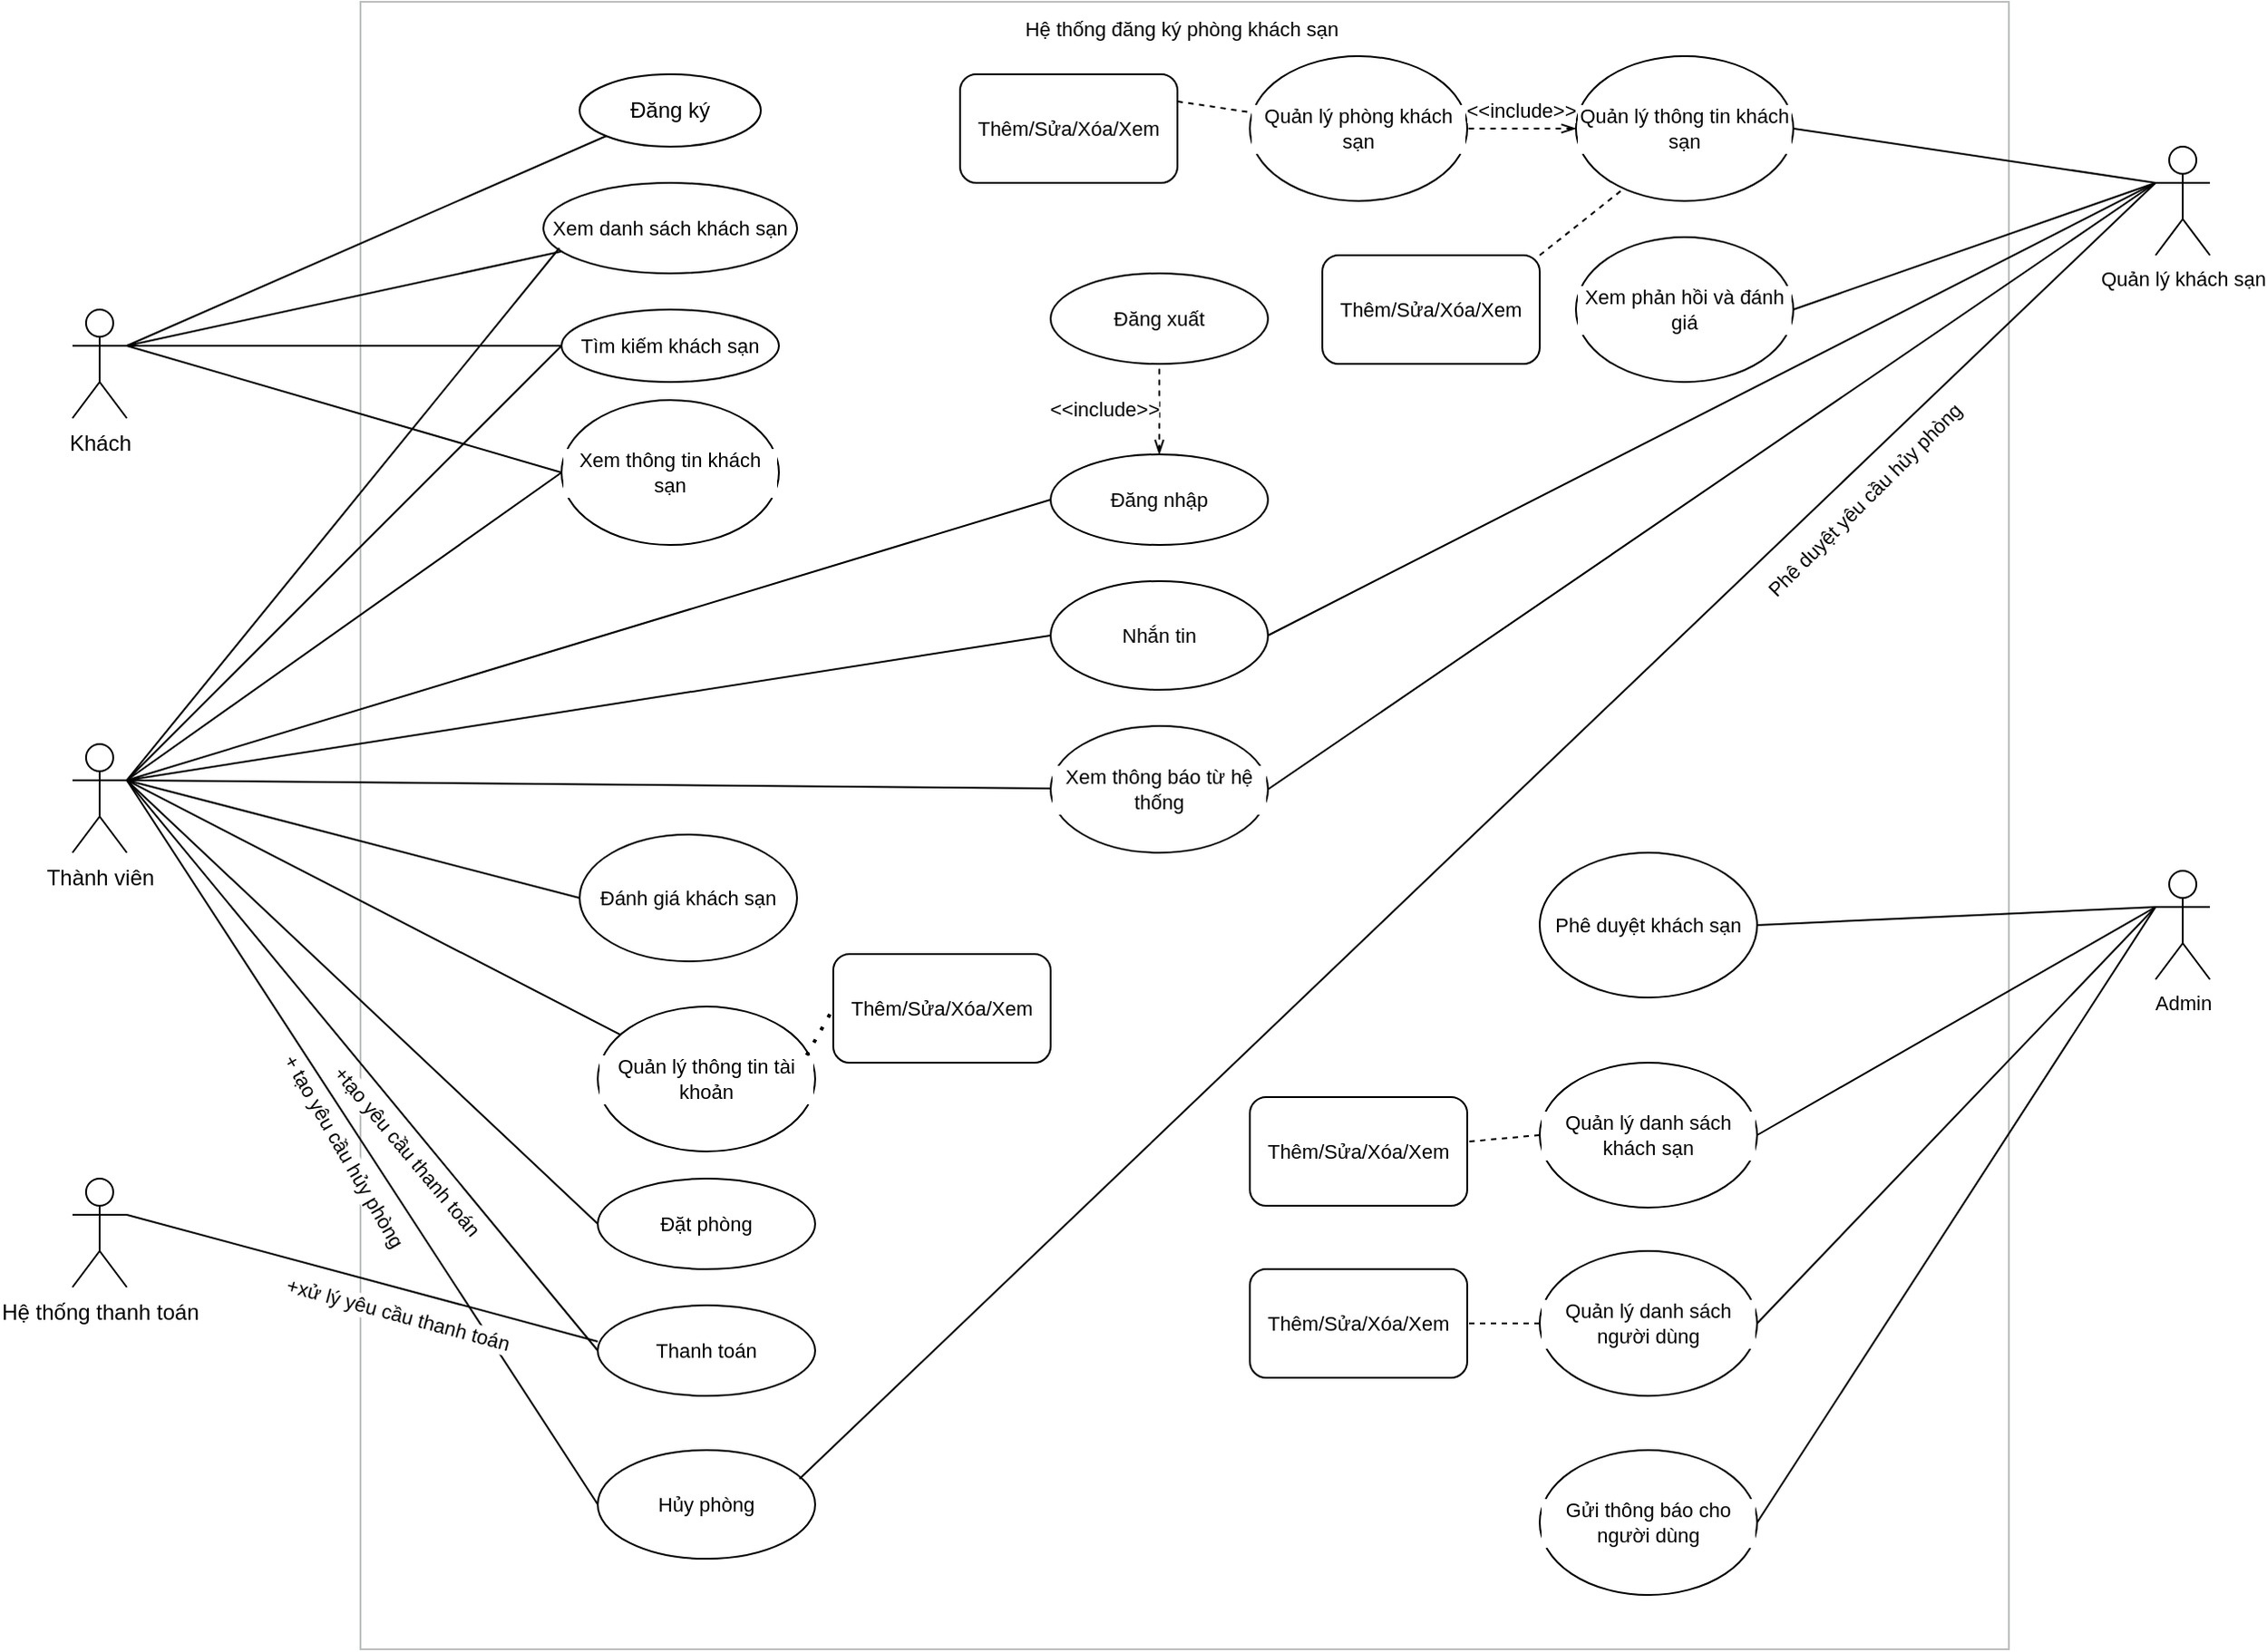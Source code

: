 <mxfile version="24.2.5" type="github">
  <diagram name="Trang-1" id="ioek387qrRdmIGyc7u4-">
    <mxGraphModel dx="1011" dy="2114" grid="1" gridSize="10" guides="1" tooltips="1" connect="1" arrows="0" fold="1" page="1" pageScale="1" pageWidth="827" pageHeight="1169" math="0" shadow="0">
      <root>
        <mxCell id="0" />
        <mxCell id="1" parent="0" />
        <mxCell id="78tY0NBdZWDRtrTWCJN6-13" value="" style="whiteSpace=wrap;html=1;aspect=fixed;fontFamily=Helvetica;fontSize=11;fontColor=default;labelBackgroundColor=default;strokeColor=#bdbfbf;" vertex="1" parent="1">
          <mxGeometry x="249" y="-1140" width="910" height="910" as="geometry" />
        </mxCell>
        <mxCell id="78tY0NBdZWDRtrTWCJN6-12" style="edgeStyle=none;rounded=0;orthogonalLoop=1;jettySize=auto;html=1;exitX=1;exitY=0.333;exitDx=0;exitDy=0;exitPerimeter=0;entryX=0;entryY=1;entryDx=0;entryDy=0;strokeColor=default;align=center;verticalAlign=middle;fontFamily=Helvetica;fontSize=11;fontColor=default;labelBackgroundColor=default;endArrow=none;endFill=0;" edge="1" parent="1" source="78tY0NBdZWDRtrTWCJN6-1" target="78tY0NBdZWDRtrTWCJN6-10">
          <mxGeometry relative="1" as="geometry" />
        </mxCell>
        <mxCell id="78tY0NBdZWDRtrTWCJN6-18" style="edgeStyle=none;rounded=0;orthogonalLoop=1;jettySize=auto;html=1;exitX=1;exitY=0.333;exitDx=0;exitDy=0;exitPerimeter=0;strokeColor=default;align=center;verticalAlign=middle;fontFamily=Helvetica;fontSize=11;fontColor=default;labelBackgroundColor=default;endArrow=none;endFill=0;" edge="1" parent="1" source="78tY0NBdZWDRtrTWCJN6-1" target="78tY0NBdZWDRtrTWCJN6-17">
          <mxGeometry relative="1" as="geometry" />
        </mxCell>
        <mxCell id="78tY0NBdZWDRtrTWCJN6-20" style="edgeStyle=none;rounded=0;orthogonalLoop=1;jettySize=auto;html=1;exitX=1;exitY=0.333;exitDx=0;exitDy=0;exitPerimeter=0;strokeColor=default;align=center;verticalAlign=middle;fontFamily=Helvetica;fontSize=11;fontColor=default;labelBackgroundColor=default;endArrow=none;endFill=0;" edge="1" parent="1" source="78tY0NBdZWDRtrTWCJN6-1" target="78tY0NBdZWDRtrTWCJN6-19">
          <mxGeometry relative="1" as="geometry" />
        </mxCell>
        <mxCell id="78tY0NBdZWDRtrTWCJN6-35" style="edgeStyle=none;rounded=0;orthogonalLoop=1;jettySize=auto;html=1;exitX=1;exitY=0.333;exitDx=0;exitDy=0;exitPerimeter=0;entryX=0;entryY=0.5;entryDx=0;entryDy=0;strokeColor=default;align=center;verticalAlign=middle;fontFamily=Helvetica;fontSize=11;fontColor=default;labelBackgroundColor=default;endArrow=none;endFill=0;" edge="1" parent="1" source="78tY0NBdZWDRtrTWCJN6-1" target="78tY0NBdZWDRtrTWCJN6-33">
          <mxGeometry relative="1" as="geometry" />
        </mxCell>
        <mxCell id="78tY0NBdZWDRtrTWCJN6-1" value="Khách&lt;div&gt;&lt;br&gt;&lt;/div&gt;" style="shape=umlActor;verticalLabelPosition=bottom;verticalAlign=top;html=1;outlineConnect=0;" vertex="1" parent="1">
          <mxGeometry x="90" y="-970" width="30" height="60" as="geometry" />
        </mxCell>
        <mxCell id="78tY0NBdZWDRtrTWCJN6-22" style="edgeStyle=none;rounded=0;orthogonalLoop=1;jettySize=auto;html=1;exitX=1;exitY=0.333;exitDx=0;exitDy=0;exitPerimeter=0;entryX=0;entryY=0.5;entryDx=0;entryDy=0;strokeColor=default;align=center;verticalAlign=middle;fontFamily=Helvetica;fontSize=11;fontColor=default;labelBackgroundColor=default;endArrow=none;endFill=0;" edge="1" parent="1" source="78tY0NBdZWDRtrTWCJN6-2" target="78tY0NBdZWDRtrTWCJN6-19">
          <mxGeometry relative="1" as="geometry" />
        </mxCell>
        <mxCell id="78tY0NBdZWDRtrTWCJN6-24" style="edgeStyle=none;rounded=0;orthogonalLoop=1;jettySize=auto;html=1;exitX=1;exitY=0.333;exitDx=0;exitDy=0;exitPerimeter=0;entryX=0;entryY=0.5;entryDx=0;entryDy=0;strokeColor=default;align=center;verticalAlign=middle;fontFamily=Helvetica;fontSize=11;fontColor=default;labelBackgroundColor=default;endArrow=none;endFill=0;" edge="1" parent="1" source="78tY0NBdZWDRtrTWCJN6-2" target="78tY0NBdZWDRtrTWCJN6-23">
          <mxGeometry relative="1" as="geometry" />
        </mxCell>
        <mxCell id="78tY0NBdZWDRtrTWCJN6-32" style="edgeStyle=none;rounded=0;orthogonalLoop=1;jettySize=auto;html=1;exitX=1;exitY=0.333;exitDx=0;exitDy=0;exitPerimeter=0;entryX=0;entryY=0.5;entryDx=0;entryDy=0;strokeColor=default;align=center;verticalAlign=middle;fontFamily=Helvetica;fontSize=11;fontColor=default;labelBackgroundColor=default;endArrow=none;endFill=0;" edge="1" parent="1" source="78tY0NBdZWDRtrTWCJN6-2" target="78tY0NBdZWDRtrTWCJN6-31">
          <mxGeometry relative="1" as="geometry" />
        </mxCell>
        <mxCell id="78tY0NBdZWDRtrTWCJN6-36" style="edgeStyle=none;rounded=0;orthogonalLoop=1;jettySize=auto;html=1;exitX=1;exitY=0.333;exitDx=0;exitDy=0;exitPerimeter=0;entryX=0;entryY=0.5;entryDx=0;entryDy=0;strokeColor=default;align=center;verticalAlign=middle;fontFamily=Helvetica;fontSize=11;fontColor=default;labelBackgroundColor=default;endArrow=none;endFill=0;" edge="1" parent="1" source="78tY0NBdZWDRtrTWCJN6-2" target="78tY0NBdZWDRtrTWCJN6-33">
          <mxGeometry relative="1" as="geometry" />
        </mxCell>
        <mxCell id="78tY0NBdZWDRtrTWCJN6-38" style="edgeStyle=none;rounded=0;orthogonalLoop=1;jettySize=auto;html=1;exitX=1;exitY=0.333;exitDx=0;exitDy=0;exitPerimeter=0;strokeColor=default;align=center;verticalAlign=middle;fontFamily=Helvetica;fontSize=11;fontColor=default;labelBackgroundColor=default;endArrow=none;endFill=0;" edge="1" parent="1" source="78tY0NBdZWDRtrTWCJN6-2" target="78tY0NBdZWDRtrTWCJN6-37">
          <mxGeometry relative="1" as="geometry" />
        </mxCell>
        <mxCell id="78tY0NBdZWDRtrTWCJN6-40" style="edgeStyle=none;rounded=0;orthogonalLoop=1;jettySize=auto;html=1;exitX=1;exitY=0.333;exitDx=0;exitDy=0;exitPerimeter=0;entryX=0;entryY=0.5;entryDx=0;entryDy=0;strokeColor=default;align=center;verticalAlign=middle;fontFamily=Helvetica;fontSize=11;fontColor=default;labelBackgroundColor=default;endArrow=none;endFill=0;" edge="1" parent="1" source="78tY0NBdZWDRtrTWCJN6-2" target="78tY0NBdZWDRtrTWCJN6-39">
          <mxGeometry relative="1" as="geometry" />
        </mxCell>
        <mxCell id="78tY0NBdZWDRtrTWCJN6-42" style="edgeStyle=none;rounded=0;orthogonalLoop=1;jettySize=auto;html=1;exitX=1;exitY=0.333;exitDx=0;exitDy=0;exitPerimeter=0;strokeColor=default;align=center;verticalAlign=middle;fontFamily=Helvetica;fontSize=11;fontColor=default;labelBackgroundColor=default;endArrow=none;endFill=0;" edge="1" parent="1" source="78tY0NBdZWDRtrTWCJN6-2" target="78tY0NBdZWDRtrTWCJN6-41">
          <mxGeometry relative="1" as="geometry" />
        </mxCell>
        <mxCell id="78tY0NBdZWDRtrTWCJN6-47" style="edgeStyle=none;rounded=0;orthogonalLoop=1;jettySize=auto;html=1;exitX=1;exitY=0.333;exitDx=0;exitDy=0;exitPerimeter=0;entryX=0;entryY=0.5;entryDx=0;entryDy=0;strokeColor=default;align=center;verticalAlign=middle;fontFamily=Helvetica;fontSize=11;fontColor=default;labelBackgroundColor=default;endArrow=none;endFill=0;" edge="1" parent="1" source="78tY0NBdZWDRtrTWCJN6-2" target="78tY0NBdZWDRtrTWCJN6-46">
          <mxGeometry relative="1" as="geometry" />
        </mxCell>
        <mxCell id="78tY0NBdZWDRtrTWCJN6-49" style="edgeStyle=none;rounded=0;orthogonalLoop=1;jettySize=auto;html=1;exitX=1;exitY=0.333;exitDx=0;exitDy=0;exitPerimeter=0;entryX=0;entryY=0.5;entryDx=0;entryDy=0;strokeColor=default;align=center;verticalAlign=middle;fontFamily=Helvetica;fontSize=11;fontColor=default;labelBackgroundColor=default;endArrow=none;endFill=0;" edge="1" parent="1" source="78tY0NBdZWDRtrTWCJN6-2" target="78tY0NBdZWDRtrTWCJN6-48">
          <mxGeometry relative="1" as="geometry" />
        </mxCell>
        <mxCell id="78tY0NBdZWDRtrTWCJN6-55" style="edgeStyle=none;rounded=0;orthogonalLoop=1;jettySize=auto;html=1;exitX=1;exitY=0.333;exitDx=0;exitDy=0;exitPerimeter=0;entryX=0;entryY=0.5;entryDx=0;entryDy=0;strokeColor=default;align=center;verticalAlign=middle;fontFamily=Helvetica;fontSize=11;fontColor=default;labelBackgroundColor=default;endArrow=none;endFill=0;" edge="1" parent="1" source="78tY0NBdZWDRtrTWCJN6-2" target="78tY0NBdZWDRtrTWCJN6-54">
          <mxGeometry relative="1" as="geometry" />
        </mxCell>
        <mxCell id="78tY0NBdZWDRtrTWCJN6-2" value="Thành viên" style="shape=umlActor;verticalLabelPosition=bottom;verticalAlign=top;html=1;outlineConnect=0;" vertex="1" parent="1">
          <mxGeometry x="90" y="-730" width="30" height="60" as="geometry" />
        </mxCell>
        <mxCell id="78tY0NBdZWDRtrTWCJN6-50" style="edgeStyle=none;rounded=0;orthogonalLoop=1;jettySize=auto;html=1;exitX=1;exitY=0.333;exitDx=0;exitDy=0;exitPerimeter=0;strokeColor=default;align=center;verticalAlign=middle;fontFamily=Helvetica;fontSize=11;fontColor=default;labelBackgroundColor=default;endArrow=none;endFill=0;" edge="1" parent="1" source="78tY0NBdZWDRtrTWCJN6-3">
          <mxGeometry relative="1" as="geometry">
            <mxPoint x="380" y="-400" as="targetPoint" />
          </mxGeometry>
        </mxCell>
        <mxCell id="78tY0NBdZWDRtrTWCJN6-3" value="Hệ thống thanh toán" style="shape=umlActor;verticalLabelPosition=bottom;verticalAlign=top;html=1;outlineConnect=0;" vertex="1" parent="1">
          <mxGeometry x="90" y="-490" width="30" height="60" as="geometry" />
        </mxCell>
        <mxCell id="78tY0NBdZWDRtrTWCJN6-10" value="Đăng ký" style="ellipse;whiteSpace=wrap;html=1;strokeColor=default;" vertex="1" parent="1">
          <mxGeometry x="370" y="-1100" width="100" height="40" as="geometry" />
        </mxCell>
        <mxCell id="78tY0NBdZWDRtrTWCJN6-17" value="Xem danh sách khách sạn" style="ellipse;whiteSpace=wrap;html=1;fontFamily=Helvetica;fontSize=11;fontColor=default;labelBackgroundColor=default;" vertex="1" parent="1">
          <mxGeometry x="350" y="-1040" width="140" height="50" as="geometry" />
        </mxCell>
        <mxCell id="78tY0NBdZWDRtrTWCJN6-19" value="Tìm kiếm khách sạn" style="ellipse;whiteSpace=wrap;html=1;fontFamily=Helvetica;fontSize=11;fontColor=default;labelBackgroundColor=default;" vertex="1" parent="1">
          <mxGeometry x="360" y="-970" width="120" height="40" as="geometry" />
        </mxCell>
        <mxCell id="78tY0NBdZWDRtrTWCJN6-21" style="edgeStyle=none;rounded=0;orthogonalLoop=1;jettySize=auto;html=1;exitX=1;exitY=0.333;exitDx=0;exitDy=0;exitPerimeter=0;entryX=0.063;entryY=0.72;entryDx=0;entryDy=0;entryPerimeter=0;strokeColor=default;align=center;verticalAlign=middle;fontFamily=Helvetica;fontSize=11;fontColor=default;labelBackgroundColor=default;endArrow=none;endFill=0;" edge="1" parent="1" source="78tY0NBdZWDRtrTWCJN6-2" target="78tY0NBdZWDRtrTWCJN6-17">
          <mxGeometry relative="1" as="geometry" />
        </mxCell>
        <mxCell id="78tY0NBdZWDRtrTWCJN6-88" style="edgeStyle=none;rounded=0;orthogonalLoop=1;jettySize=auto;html=1;exitX=0.5;exitY=0;exitDx=0;exitDy=0;entryX=0.5;entryY=1;entryDx=0;entryDy=0;strokeColor=default;align=center;verticalAlign=middle;fontFamily=Helvetica;fontSize=11;fontColor=default;labelBackgroundColor=default;endArrow=none;endFill=0;startArrow=openThin;startFill=0;dashed=1;" edge="1" parent="1" source="78tY0NBdZWDRtrTWCJN6-23" target="78tY0NBdZWDRtrTWCJN6-25">
          <mxGeometry relative="1" as="geometry" />
        </mxCell>
        <mxCell id="78tY0NBdZWDRtrTWCJN6-23" value="Đăng nhập" style="ellipse;whiteSpace=wrap;html=1;fontFamily=Helvetica;fontSize=11;fontColor=default;labelBackgroundColor=default;" vertex="1" parent="1">
          <mxGeometry x="630" y="-890" width="120" height="50" as="geometry" />
        </mxCell>
        <mxCell id="78tY0NBdZWDRtrTWCJN6-25" value="Đăng xuất" style="ellipse;whiteSpace=wrap;html=1;fontFamily=Helvetica;fontSize=11;fontColor=default;labelBackgroundColor=default;" vertex="1" parent="1">
          <mxGeometry x="630" y="-990" width="120" height="50" as="geometry" />
        </mxCell>
        <mxCell id="78tY0NBdZWDRtrTWCJN6-30" value="Hệ thống đăng ký phòng khách sạn" style="text;html=1;align=center;verticalAlign=middle;whiteSpace=wrap;rounded=0;fontFamily=Helvetica;fontSize=11;fontColor=default;labelBackgroundColor=default;" vertex="1" parent="1">
          <mxGeometry x="520" y="-1140" width="365" height="30" as="geometry" />
        </mxCell>
        <mxCell id="78tY0NBdZWDRtrTWCJN6-31" value="Nhắn tin" style="ellipse;whiteSpace=wrap;html=1;fontFamily=Helvetica;fontSize=11;fontColor=default;labelBackgroundColor=default;" vertex="1" parent="1">
          <mxGeometry x="630" y="-820" width="120" height="60" as="geometry" />
        </mxCell>
        <mxCell id="78tY0NBdZWDRtrTWCJN6-33" value="Xem thông tin khách sạn" style="ellipse;whiteSpace=wrap;html=1;fontFamily=Helvetica;fontSize=11;fontColor=default;labelBackgroundColor=default;" vertex="1" parent="1">
          <mxGeometry x="360" y="-920" width="120" height="80" as="geometry" />
        </mxCell>
        <mxCell id="78tY0NBdZWDRtrTWCJN6-37" value="Xem thông báo từ hệ thống" style="ellipse;whiteSpace=wrap;html=1;fontFamily=Helvetica;fontSize=11;fontColor=default;labelBackgroundColor=default;" vertex="1" parent="1">
          <mxGeometry x="630" y="-740" width="120" height="70" as="geometry" />
        </mxCell>
        <mxCell id="78tY0NBdZWDRtrTWCJN6-39" value="Đánh giá khách sạn" style="ellipse;whiteSpace=wrap;html=1;fontFamily=Helvetica;fontSize=11;fontColor=default;labelBackgroundColor=default;" vertex="1" parent="1">
          <mxGeometry x="370" y="-680" width="120" height="70" as="geometry" />
        </mxCell>
        <mxCell id="78tY0NBdZWDRtrTWCJN6-41" value="Quản lý thông tin tài khoản" style="ellipse;whiteSpace=wrap;html=1;fontFamily=Helvetica;fontSize=11;fontColor=default;labelBackgroundColor=default;" vertex="1" parent="1">
          <mxGeometry x="380" y="-585" width="120" height="80" as="geometry" />
        </mxCell>
        <mxCell id="78tY0NBdZWDRtrTWCJN6-44" value="Thêm/Sửa/Xóa/Xem" style="rounded=1;whiteSpace=wrap;html=1;fontFamily=Helvetica;fontSize=11;fontColor=default;labelBackgroundColor=default;" vertex="1" parent="1">
          <mxGeometry x="510" y="-614" width="120" height="60" as="geometry" />
        </mxCell>
        <mxCell id="78tY0NBdZWDRtrTWCJN6-45" value="" style="endArrow=none;dashed=1;html=1;dashPattern=1 3;strokeWidth=2;rounded=0;strokeColor=default;align=center;verticalAlign=middle;fontFamily=Helvetica;fontSize=11;fontColor=default;labelBackgroundColor=default;exitX=0.961;exitY=0.336;exitDx=0;exitDy=0;exitPerimeter=0;entryX=0;entryY=0.5;entryDx=0;entryDy=0;" edge="1" parent="1" source="78tY0NBdZWDRtrTWCJN6-41" target="78tY0NBdZWDRtrTWCJN6-44">
          <mxGeometry width="50" height="50" relative="1" as="geometry">
            <mxPoint x="510" y="-570" as="sourcePoint" />
            <mxPoint x="560" y="-620" as="targetPoint" />
          </mxGeometry>
        </mxCell>
        <mxCell id="78tY0NBdZWDRtrTWCJN6-46" value="Đặt phòng" style="ellipse;whiteSpace=wrap;html=1;fontFamily=Helvetica;fontSize=11;fontColor=default;labelBackgroundColor=default;" vertex="1" parent="1">
          <mxGeometry x="380" y="-490" width="120" height="50" as="geometry" />
        </mxCell>
        <mxCell id="78tY0NBdZWDRtrTWCJN6-48" value="Thanh toán" style="ellipse;whiteSpace=wrap;html=1;fontFamily=Helvetica;fontSize=11;fontColor=default;labelBackgroundColor=default;" vertex="1" parent="1">
          <mxGeometry x="380" y="-420" width="120" height="50" as="geometry" />
        </mxCell>
        <mxCell id="78tY0NBdZWDRtrTWCJN6-51" value="+tạo yêu cầu thanh toán" style="text;html=1;align=center;verticalAlign=middle;whiteSpace=wrap;rounded=0;fontFamily=Helvetica;fontSize=11;fontColor=default;labelBackgroundColor=default;rotation=50;" vertex="1" parent="1">
          <mxGeometry x="210" y="-520" width="130" height="30" as="geometry" />
        </mxCell>
        <mxCell id="78tY0NBdZWDRtrTWCJN6-53" value="+xử lý yêu cầu thanh toán" style="text;html=1;align=center;verticalAlign=middle;whiteSpace=wrap;rounded=0;fontFamily=Helvetica;fontSize=11;fontColor=default;labelBackgroundColor=default;rotation=15;" vertex="1" parent="1">
          <mxGeometry x="200" y="-430" width="140" height="30" as="geometry" />
        </mxCell>
        <mxCell id="78tY0NBdZWDRtrTWCJN6-54" value="Hủy phòng" style="ellipse;whiteSpace=wrap;html=1;fontFamily=Helvetica;fontSize=11;fontColor=default;labelBackgroundColor=default;" vertex="1" parent="1">
          <mxGeometry x="380" y="-340" width="120" height="60" as="geometry" />
        </mxCell>
        <mxCell id="78tY0NBdZWDRtrTWCJN6-56" value="+ tạo yêu cầu hủy phòng" style="text;html=1;align=center;verticalAlign=middle;whiteSpace=wrap;rounded=0;fontFamily=Helvetica;fontSize=11;fontColor=default;labelBackgroundColor=default;rotation=60;" vertex="1" parent="1">
          <mxGeometry x="170" y="-520" width="140" height="30" as="geometry" />
        </mxCell>
        <mxCell id="78tY0NBdZWDRtrTWCJN6-60" style="edgeStyle=none;rounded=0;orthogonalLoop=1;jettySize=auto;html=1;exitX=0;exitY=0.333;exitDx=0;exitDy=0;exitPerimeter=0;entryX=1;entryY=0.5;entryDx=0;entryDy=0;strokeColor=default;align=center;verticalAlign=middle;fontFamily=Helvetica;fontSize=11;fontColor=default;labelBackgroundColor=default;endArrow=none;endFill=0;" edge="1" parent="1" source="78tY0NBdZWDRtrTWCJN6-57" target="78tY0NBdZWDRtrTWCJN6-31">
          <mxGeometry relative="1" as="geometry" />
        </mxCell>
        <mxCell id="78tY0NBdZWDRtrTWCJN6-61" style="edgeStyle=none;rounded=0;orthogonalLoop=1;jettySize=auto;html=1;exitX=0;exitY=0.333;exitDx=0;exitDy=0;exitPerimeter=0;entryX=1;entryY=0.5;entryDx=0;entryDy=0;strokeColor=default;align=center;verticalAlign=middle;fontFamily=Helvetica;fontSize=11;fontColor=default;labelBackgroundColor=default;endArrow=none;endFill=0;" edge="1" parent="1" source="78tY0NBdZWDRtrTWCJN6-57" target="78tY0NBdZWDRtrTWCJN6-37">
          <mxGeometry relative="1" as="geometry" />
        </mxCell>
        <mxCell id="78tY0NBdZWDRtrTWCJN6-63" style="edgeStyle=none;rounded=0;orthogonalLoop=1;jettySize=auto;html=1;exitX=0;exitY=0.333;exitDx=0;exitDy=0;exitPerimeter=0;entryX=1;entryY=0.5;entryDx=0;entryDy=0;strokeColor=default;align=center;verticalAlign=middle;fontFamily=Helvetica;fontSize=11;fontColor=default;labelBackgroundColor=default;endArrow=none;endFill=0;" edge="1" parent="1" source="78tY0NBdZWDRtrTWCJN6-57" target="78tY0NBdZWDRtrTWCJN6-62">
          <mxGeometry relative="1" as="geometry" />
        </mxCell>
        <mxCell id="78tY0NBdZWDRtrTWCJN6-69" style="edgeStyle=none;rounded=0;orthogonalLoop=1;jettySize=auto;html=1;exitX=0;exitY=0.333;exitDx=0;exitDy=0;exitPerimeter=0;entryX=1;entryY=0.5;entryDx=0;entryDy=0;strokeColor=default;align=center;verticalAlign=middle;fontFamily=Helvetica;fontSize=11;fontColor=default;labelBackgroundColor=default;endArrow=none;endFill=0;" edge="1" parent="1" source="78tY0NBdZWDRtrTWCJN6-57" target="78tY0NBdZWDRtrTWCJN6-68">
          <mxGeometry relative="1" as="geometry" />
        </mxCell>
        <mxCell id="78tY0NBdZWDRtrTWCJN6-57" value="Quản lý khách sạn" style="shape=umlActor;verticalLabelPosition=bottom;verticalAlign=top;html=1;outlineConnect=0;fontFamily=Helvetica;fontSize=11;fontColor=default;labelBackgroundColor=default;" vertex="1" parent="1">
          <mxGeometry x="1240" y="-1060" width="30" height="60" as="geometry" />
        </mxCell>
        <mxCell id="78tY0NBdZWDRtrTWCJN6-71" style="edgeStyle=none;rounded=0;orthogonalLoop=1;jettySize=auto;html=1;entryX=1;entryY=0.5;entryDx=0;entryDy=0;strokeColor=default;align=center;verticalAlign=middle;fontFamily=Helvetica;fontSize=11;fontColor=default;labelBackgroundColor=default;endArrow=none;endFill=0;" edge="1" parent="1" target="78tY0NBdZWDRtrTWCJN6-70">
          <mxGeometry relative="1" as="geometry">
            <mxPoint x="1240" y="-640" as="sourcePoint" />
          </mxGeometry>
        </mxCell>
        <mxCell id="78tY0NBdZWDRtrTWCJN6-73" style="edgeStyle=none;rounded=0;orthogonalLoop=1;jettySize=auto;html=1;entryX=1;entryY=0.5;entryDx=0;entryDy=0;strokeColor=default;align=center;verticalAlign=middle;fontFamily=Helvetica;fontSize=11;fontColor=default;labelBackgroundColor=default;endArrow=none;endFill=0;" edge="1" parent="1" target="78tY0NBdZWDRtrTWCJN6-72">
          <mxGeometry relative="1" as="geometry">
            <mxPoint x="1240" y="-640" as="sourcePoint" />
          </mxGeometry>
        </mxCell>
        <mxCell id="78tY0NBdZWDRtrTWCJN6-75" style="edgeStyle=none;rounded=0;orthogonalLoop=1;jettySize=auto;html=1;exitX=0;exitY=0.333;exitDx=0;exitDy=0;exitPerimeter=0;entryX=1;entryY=0.5;entryDx=0;entryDy=0;strokeColor=default;align=center;verticalAlign=middle;fontFamily=Helvetica;fontSize=11;fontColor=default;labelBackgroundColor=default;endArrow=none;endFill=0;" edge="1" parent="1" source="78tY0NBdZWDRtrTWCJN6-59" target="78tY0NBdZWDRtrTWCJN6-74">
          <mxGeometry relative="1" as="geometry" />
        </mxCell>
        <mxCell id="78tY0NBdZWDRtrTWCJN6-77" style="edgeStyle=none;rounded=0;orthogonalLoop=1;jettySize=auto;html=1;exitX=0;exitY=0.333;exitDx=0;exitDy=0;exitPerimeter=0;entryX=1;entryY=0.5;entryDx=0;entryDy=0;strokeColor=default;align=center;verticalAlign=middle;fontFamily=Helvetica;fontSize=11;fontColor=default;labelBackgroundColor=default;endArrow=none;endFill=0;" edge="1" parent="1" source="78tY0NBdZWDRtrTWCJN6-59" target="78tY0NBdZWDRtrTWCJN6-76">
          <mxGeometry relative="1" as="geometry" />
        </mxCell>
        <mxCell id="78tY0NBdZWDRtrTWCJN6-59" value="Admin" style="shape=umlActor;verticalLabelPosition=bottom;verticalAlign=top;html=1;outlineConnect=0;fontFamily=Helvetica;fontSize=11;fontColor=default;labelBackgroundColor=default;" vertex="1" parent="1">
          <mxGeometry x="1240" y="-660" width="30" height="60" as="geometry" />
        </mxCell>
        <mxCell id="78tY0NBdZWDRtrTWCJN6-82" style="edgeStyle=none;rounded=0;orthogonalLoop=1;jettySize=auto;html=1;exitX=0;exitY=0.5;exitDx=0;exitDy=0;entryX=1;entryY=0.5;entryDx=0;entryDy=0;strokeColor=default;align=center;verticalAlign=middle;fontFamily=Helvetica;fontSize=11;fontColor=default;labelBackgroundColor=default;endArrow=none;endFill=0;startArrow=openThin;startFill=0;dashed=1;" edge="1" parent="1" source="78tY0NBdZWDRtrTWCJN6-62" target="78tY0NBdZWDRtrTWCJN6-64">
          <mxGeometry relative="1" as="geometry" />
        </mxCell>
        <mxCell id="78tY0NBdZWDRtrTWCJN6-62" value="Quản lý thông tin khách sạn" style="ellipse;whiteSpace=wrap;html=1;fontFamily=Helvetica;fontSize=11;fontColor=default;labelBackgroundColor=default;" vertex="1" parent="1">
          <mxGeometry x="920" y="-1110" width="120" height="80" as="geometry" />
        </mxCell>
        <mxCell id="78tY0NBdZWDRtrTWCJN6-64" value="Quản lý phòng khách sạn" style="ellipse;whiteSpace=wrap;html=1;fontFamily=Helvetica;fontSize=11;fontColor=default;labelBackgroundColor=default;" vertex="1" parent="1">
          <mxGeometry x="740" y="-1110" width="120" height="80" as="geometry" />
        </mxCell>
        <mxCell id="78tY0NBdZWDRtrTWCJN6-66" style="edgeStyle=none;rounded=0;orthogonalLoop=1;jettySize=auto;html=1;exitX=0;exitY=0.333;exitDx=0;exitDy=0;exitPerimeter=0;entryX=0.928;entryY=0.265;entryDx=0;entryDy=0;entryPerimeter=0;strokeColor=default;align=center;verticalAlign=middle;fontFamily=Helvetica;fontSize=11;fontColor=default;labelBackgroundColor=default;endArrow=none;endFill=0;" edge="1" parent="1" source="78tY0NBdZWDRtrTWCJN6-57" target="78tY0NBdZWDRtrTWCJN6-54">
          <mxGeometry relative="1" as="geometry" />
        </mxCell>
        <mxCell id="78tY0NBdZWDRtrTWCJN6-67" value="Phê duyệt yêu cầu hủy phòng" style="text;html=1;align=center;verticalAlign=middle;whiteSpace=wrap;rounded=0;fontFamily=Helvetica;fontSize=11;fontColor=default;labelBackgroundColor=default;rotation=-45;" vertex="1" parent="1">
          <mxGeometry x="990" y="-880" width="179" height="30" as="geometry" />
        </mxCell>
        <mxCell id="78tY0NBdZWDRtrTWCJN6-68" value="Xem phản hồi và đánh giá" style="ellipse;whiteSpace=wrap;html=1;fontFamily=Helvetica;fontSize=11;fontColor=default;labelBackgroundColor=default;" vertex="1" parent="1">
          <mxGeometry x="920" y="-1010" width="120" height="80" as="geometry" />
        </mxCell>
        <mxCell id="78tY0NBdZWDRtrTWCJN6-70" value="Phê duyệt khách sạn" style="ellipse;whiteSpace=wrap;html=1;fontFamily=Helvetica;fontSize=11;fontColor=default;labelBackgroundColor=default;" vertex="1" parent="1">
          <mxGeometry x="900" y="-670" width="120" height="80" as="geometry" />
        </mxCell>
        <mxCell id="78tY0NBdZWDRtrTWCJN6-80" style="edgeStyle=none;rounded=0;orthogonalLoop=1;jettySize=auto;html=1;exitX=0;exitY=0.5;exitDx=0;exitDy=0;strokeColor=default;align=center;verticalAlign=middle;fontFamily=Helvetica;fontSize=11;fontColor=default;labelBackgroundColor=default;endArrow=none;endFill=0;dashed=1;" edge="1" parent="1" source="78tY0NBdZWDRtrTWCJN6-72" target="78tY0NBdZWDRtrTWCJN6-78">
          <mxGeometry relative="1" as="geometry" />
        </mxCell>
        <mxCell id="78tY0NBdZWDRtrTWCJN6-72" value="Quản lý danh sách khách sạn" style="ellipse;whiteSpace=wrap;html=1;fontFamily=Helvetica;fontSize=11;fontColor=default;labelBackgroundColor=default;" vertex="1" parent="1">
          <mxGeometry x="900" y="-554" width="120" height="80" as="geometry" />
        </mxCell>
        <mxCell id="78tY0NBdZWDRtrTWCJN6-81" style="edgeStyle=none;rounded=0;orthogonalLoop=1;jettySize=auto;html=1;exitX=0;exitY=0.5;exitDx=0;exitDy=0;entryX=1;entryY=0.5;entryDx=0;entryDy=0;strokeColor=default;align=center;verticalAlign=middle;fontFamily=Helvetica;fontSize=11;fontColor=default;labelBackgroundColor=default;endArrow=none;endFill=0;dashed=1;" edge="1" parent="1" source="78tY0NBdZWDRtrTWCJN6-74" target="78tY0NBdZWDRtrTWCJN6-79">
          <mxGeometry relative="1" as="geometry" />
        </mxCell>
        <mxCell id="78tY0NBdZWDRtrTWCJN6-74" value="Quản lý danh sách người dùng" style="ellipse;whiteSpace=wrap;html=1;fontFamily=Helvetica;fontSize=11;fontColor=default;labelBackgroundColor=default;" vertex="1" parent="1">
          <mxGeometry x="900" y="-450" width="120" height="80" as="geometry" />
        </mxCell>
        <mxCell id="78tY0NBdZWDRtrTWCJN6-76" value="Gửi thông báo cho người dùng" style="ellipse;whiteSpace=wrap;html=1;fontFamily=Helvetica;fontSize=11;fontColor=default;labelBackgroundColor=default;" vertex="1" parent="1">
          <mxGeometry x="900" y="-340" width="120" height="80" as="geometry" />
        </mxCell>
        <mxCell id="78tY0NBdZWDRtrTWCJN6-78" value="Thêm/Sửa/Xóa/Xem" style="rounded=1;whiteSpace=wrap;html=1;fontFamily=Helvetica;fontSize=11;fontColor=default;labelBackgroundColor=default;" vertex="1" parent="1">
          <mxGeometry x="740" y="-535" width="120" height="60" as="geometry" />
        </mxCell>
        <mxCell id="78tY0NBdZWDRtrTWCJN6-79" value="Thêm/Sửa/Xóa/Xem" style="rounded=1;whiteSpace=wrap;html=1;fontFamily=Helvetica;fontSize=11;fontColor=default;labelBackgroundColor=default;" vertex="1" parent="1">
          <mxGeometry x="740" y="-440" width="120" height="60" as="geometry" />
        </mxCell>
        <mxCell id="78tY0NBdZWDRtrTWCJN6-83" value="&amp;lt;&amp;lt;include&amp;gt;&amp;gt;" style="text;html=1;align=center;verticalAlign=middle;whiteSpace=wrap;rounded=0;fontFamily=Helvetica;fontSize=11;fontColor=default;labelBackgroundColor=default;strokeWidth=0;" vertex="1" parent="1">
          <mxGeometry x="860" y="-1095" width="60" height="30" as="geometry" />
        </mxCell>
        <mxCell id="78tY0NBdZWDRtrTWCJN6-85" value="Thêm/Sửa/Xóa/Xem" style="rounded=1;whiteSpace=wrap;html=1;fontFamily=Helvetica;fontSize=11;fontColor=default;labelBackgroundColor=default;" vertex="1" parent="1">
          <mxGeometry x="780" y="-1000" width="120" height="60" as="geometry" />
        </mxCell>
        <mxCell id="78tY0NBdZWDRtrTWCJN6-91" style="edgeStyle=none;rounded=0;orthogonalLoop=1;jettySize=auto;html=1;exitX=1;exitY=0.25;exitDx=0;exitDy=0;strokeColor=default;align=center;verticalAlign=middle;fontFamily=Helvetica;fontSize=11;fontColor=default;labelBackgroundColor=default;endArrow=none;endFill=0;dashed=1;" edge="1" parent="1" source="78tY0NBdZWDRtrTWCJN6-86" target="78tY0NBdZWDRtrTWCJN6-64">
          <mxGeometry relative="1" as="geometry" />
        </mxCell>
        <mxCell id="78tY0NBdZWDRtrTWCJN6-86" value="Thêm/Sửa/Xóa/Xem" style="rounded=1;whiteSpace=wrap;html=1;fontFamily=Helvetica;fontSize=11;fontColor=default;labelBackgroundColor=default;" vertex="1" parent="1">
          <mxGeometry x="580" y="-1100" width="120" height="60" as="geometry" />
        </mxCell>
        <mxCell id="78tY0NBdZWDRtrTWCJN6-89" value="&amp;lt;&amp;lt;include&amp;gt;&amp;gt;" style="text;html=1;align=center;verticalAlign=middle;whiteSpace=wrap;rounded=0;fontFamily=Helvetica;fontSize=11;fontColor=default;labelBackgroundColor=default;" vertex="1" parent="1">
          <mxGeometry x="630" y="-930" width="60" height="30" as="geometry" />
        </mxCell>
        <mxCell id="78tY0NBdZWDRtrTWCJN6-90" style="edgeStyle=none;rounded=0;orthogonalLoop=1;jettySize=auto;html=1;exitX=1;exitY=0;exitDx=0;exitDy=0;entryX=0.218;entryY=0.917;entryDx=0;entryDy=0;entryPerimeter=0;strokeColor=default;align=center;verticalAlign=middle;fontFamily=Helvetica;fontSize=11;fontColor=default;labelBackgroundColor=default;endArrow=none;endFill=0;dashed=1;" edge="1" parent="1" source="78tY0NBdZWDRtrTWCJN6-85" target="78tY0NBdZWDRtrTWCJN6-62">
          <mxGeometry relative="1" as="geometry" />
        </mxCell>
      </root>
    </mxGraphModel>
  </diagram>
</mxfile>
